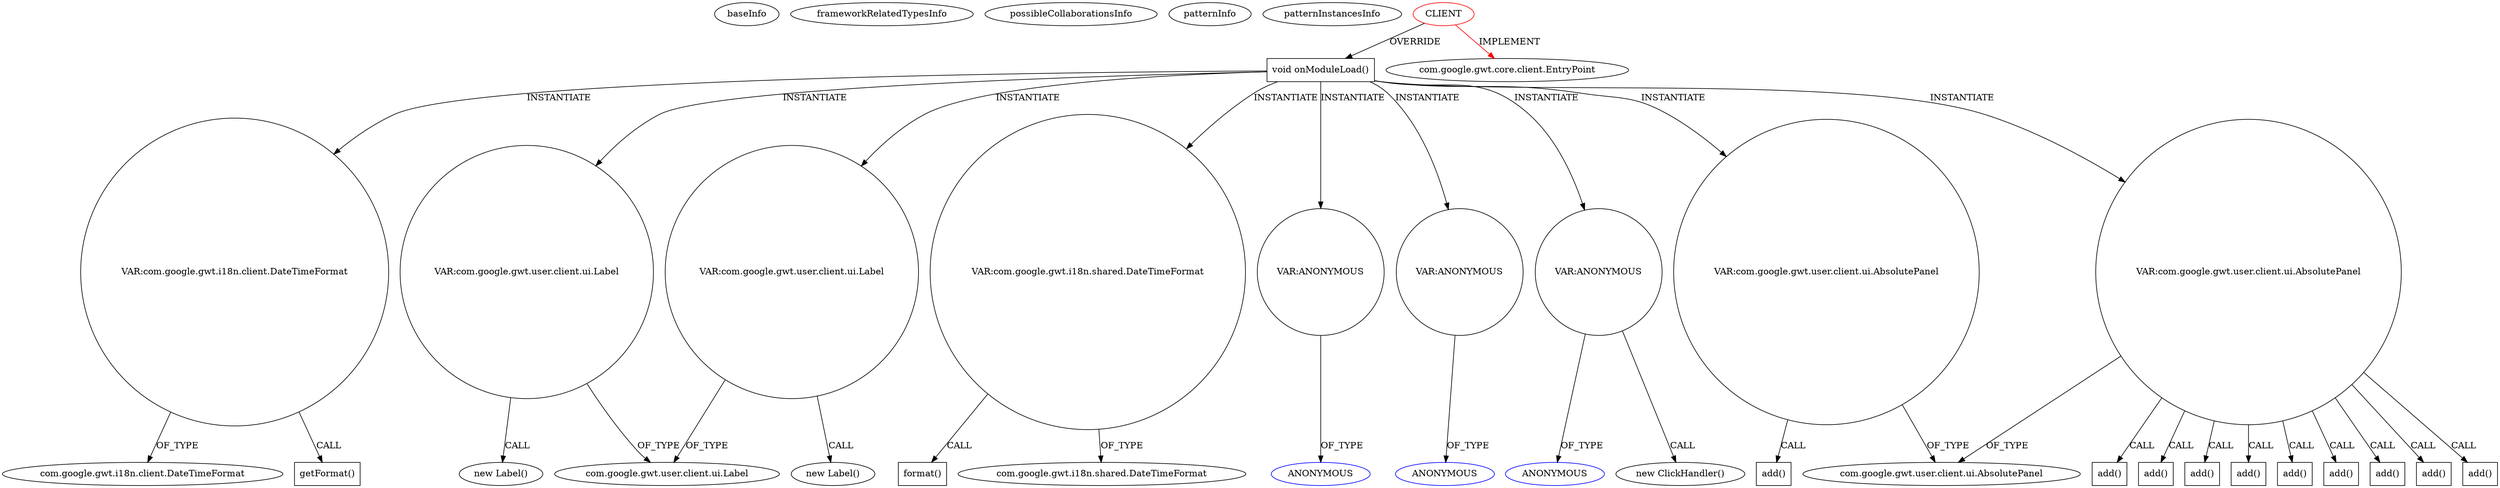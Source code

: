 digraph {
baseInfo[graphId=1149,category="pattern",isAnonymous=false,possibleRelation=false]
frameworkRelatedTypesInfo[0="com.google.gwt.core.client.EntryPoint"]
possibleCollaborationsInfo[]
patternInfo[frequency=2.0,patternRootClient=0]
patternInstancesInfo[0="nakaken0629-mezamashimailgwt~/nakaken0629-mezamashimailgwt/mezamashimailgwt-master/mezamashimailgwt/src/com/appspot/mezamashimailgwt/client/Mezamashimailgwt.java~Mezamashimailgwt~4116",1="coldplayguy-flight87~/coldplayguy-flight87/flight87-master/BookFlight/src/bookflight/client/BookFlight.java~BookFlight~1091"]
255[label="com.google.gwt.i18n.client.DateTimeFormat",vertexType="FRAMEWORK_CLASS_TYPE",isFrameworkType=false]
253[label="VAR:com.google.gwt.i18n.client.DateTimeFormat",vertexType="VARIABLE_EXPRESION",isFrameworkType=false,shape=circle]
302[label="getFormat()",vertexType="INSIDE_CALL",isFrameworkType=false,shape=box]
34[label="void onModuleLoad()",vertexType="OVERRIDING_METHOD_DECLARATION",isFrameworkType=false,shape=box]
0[label="CLIENT",vertexType="ROOT_CLIENT_CLASS_DECLARATION",isFrameworkType=false,color=red]
102[label="VAR:com.google.gwt.user.client.ui.Label",vertexType="VARIABLE_EXPRESION",isFrameworkType=false,shape=circle]
15[label="com.google.gwt.user.client.ui.Label",vertexType="FRAMEWORK_CLASS_TYPE",isFrameworkType=false]
111[label="VAR:com.google.gwt.user.client.ui.Label",vertexType="VARIABLE_EXPRESION",isFrameworkType=false,shape=circle]
269[label="VAR:com.google.gwt.i18n.shared.DateTimeFormat",vertexType="VARIABLE_EXPRESION",isFrameworkType=false,shape=circle]
270[label="format()",vertexType="INSIDE_CALL",isFrameworkType=false,shape=box]
252[label="com.google.gwt.i18n.shared.DateTimeFormat",vertexType="FRAMEWORK_CLASS_TYPE",isFrameworkType=false]
1[label="com.google.gwt.core.client.EntryPoint",vertexType="FRAMEWORK_INTERFACE_TYPE",isFrameworkType=false]
110[label="new Label()",vertexType="CONSTRUCTOR_CALL",isFrameworkType=false]
41[label="VAR:ANONYMOUS",vertexType="VARIABLE_EXPRESION",isFrameworkType=false,shape=circle]
42[label="ANONYMOUS",vertexType="REFERENCE_ANONYMOUS_DECLARATION",isFrameworkType=false,color=blue]
101[label="new Label()",vertexType="CONSTRUCTOR_CALL",isFrameworkType=false]
264[label="VAR:ANONYMOUS",vertexType="VARIABLE_EXPRESION",isFrameworkType=false,shape=circle]
265[label="ANONYMOUS",vertexType="REFERENCE_ANONYMOUS_DECLARATION",isFrameworkType=false,color=blue]
281[label="VAR:ANONYMOUS",vertexType="VARIABLE_EXPRESION",isFrameworkType=false,shape=circle]
282[label="ANONYMOUS",vertexType="REFERENCE_ANONYMOUS_DECLARATION",isFrameworkType=false,color=blue]
280[label="new ClickHandler()",vertexType="CONSTRUCTOR_CALL",isFrameworkType=false]
189[label="VAR:com.google.gwt.user.client.ui.AbsolutePanel",vertexType="VARIABLE_EXPRESION",isFrameworkType=false,shape=circle]
3[label="com.google.gwt.user.client.ui.AbsolutePanel",vertexType="FRAMEWORK_CLASS_TYPE",isFrameworkType=false]
190[label="add()",vertexType="INSIDE_CALL",isFrameworkType=false,shape=box]
60[label="VAR:com.google.gwt.user.client.ui.AbsolutePanel",vertexType="VARIABLE_EXPRESION",isFrameworkType=false,shape=circle]
67[label="add()",vertexType="INSIDE_CALL",isFrameworkType=false,shape=box]
136[label="add()",vertexType="INSIDE_CALL",isFrameworkType=false,shape=box]
120[label="add()",vertexType="INSIDE_CALL",isFrameworkType=false,shape=box]
116[label="add()",vertexType="INSIDE_CALL",isFrameworkType=false,shape=box]
138[label="add()",vertexType="INSIDE_CALL",isFrameworkType=false,shape=box]
128[label="add()",vertexType="INSIDE_CALL",isFrameworkType=false,shape=box]
176[label="add()",vertexType="INSIDE_CALL",isFrameworkType=false,shape=box]
171[label="add()",vertexType="INSIDE_CALL",isFrameworkType=false,shape=box]
107[label="add()",vertexType="INSIDE_CALL",isFrameworkType=false,shape=box]
60->176[label="CALL"]
0->34[label="OVERRIDE"]
111->110[label="CALL"]
269->270[label="CALL"]
281->280[label="CALL"]
60->67[label="CALL"]
0->1[label="IMPLEMENT",color=red]
34->111[label="INSTANTIATE"]
34->41[label="INSTANTIATE"]
60->138[label="CALL"]
102->101[label="CALL"]
264->265[label="OF_TYPE"]
60->171[label="CALL"]
111->15[label="OF_TYPE"]
60->107[label="CALL"]
189->190[label="CALL"]
34->253[label="INSTANTIATE"]
60->136[label="CALL"]
281->282[label="OF_TYPE"]
60->128[label="CALL"]
34->189[label="INSTANTIATE"]
60->3[label="OF_TYPE"]
60->120[label="CALL"]
253->255[label="OF_TYPE"]
34->269[label="INSTANTIATE"]
253->302[label="CALL"]
102->15[label="OF_TYPE"]
34->60[label="INSTANTIATE"]
269->252[label="OF_TYPE"]
189->3[label="OF_TYPE"]
60->116[label="CALL"]
34->281[label="INSTANTIATE"]
34->102[label="INSTANTIATE"]
41->42[label="OF_TYPE"]
34->264[label="INSTANTIATE"]
}
